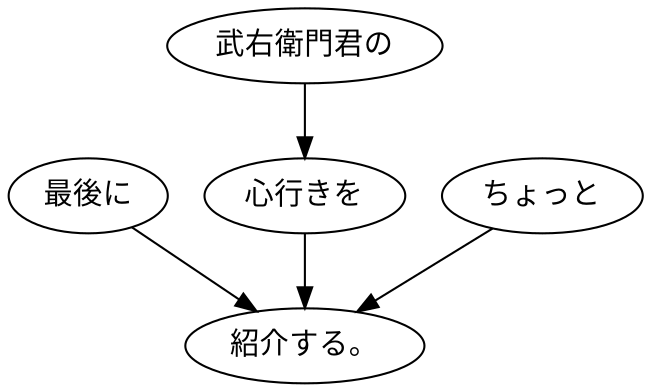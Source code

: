 digraph graph7389 {
	node0 [label="最後に"];
	node1 [label="武右衛門君の"];
	node2 [label="心行きを"];
	node3 [label="ちょっと"];
	node4 [label="紹介する。"];
	node0 -> node4;
	node1 -> node2;
	node2 -> node4;
	node3 -> node4;
}
